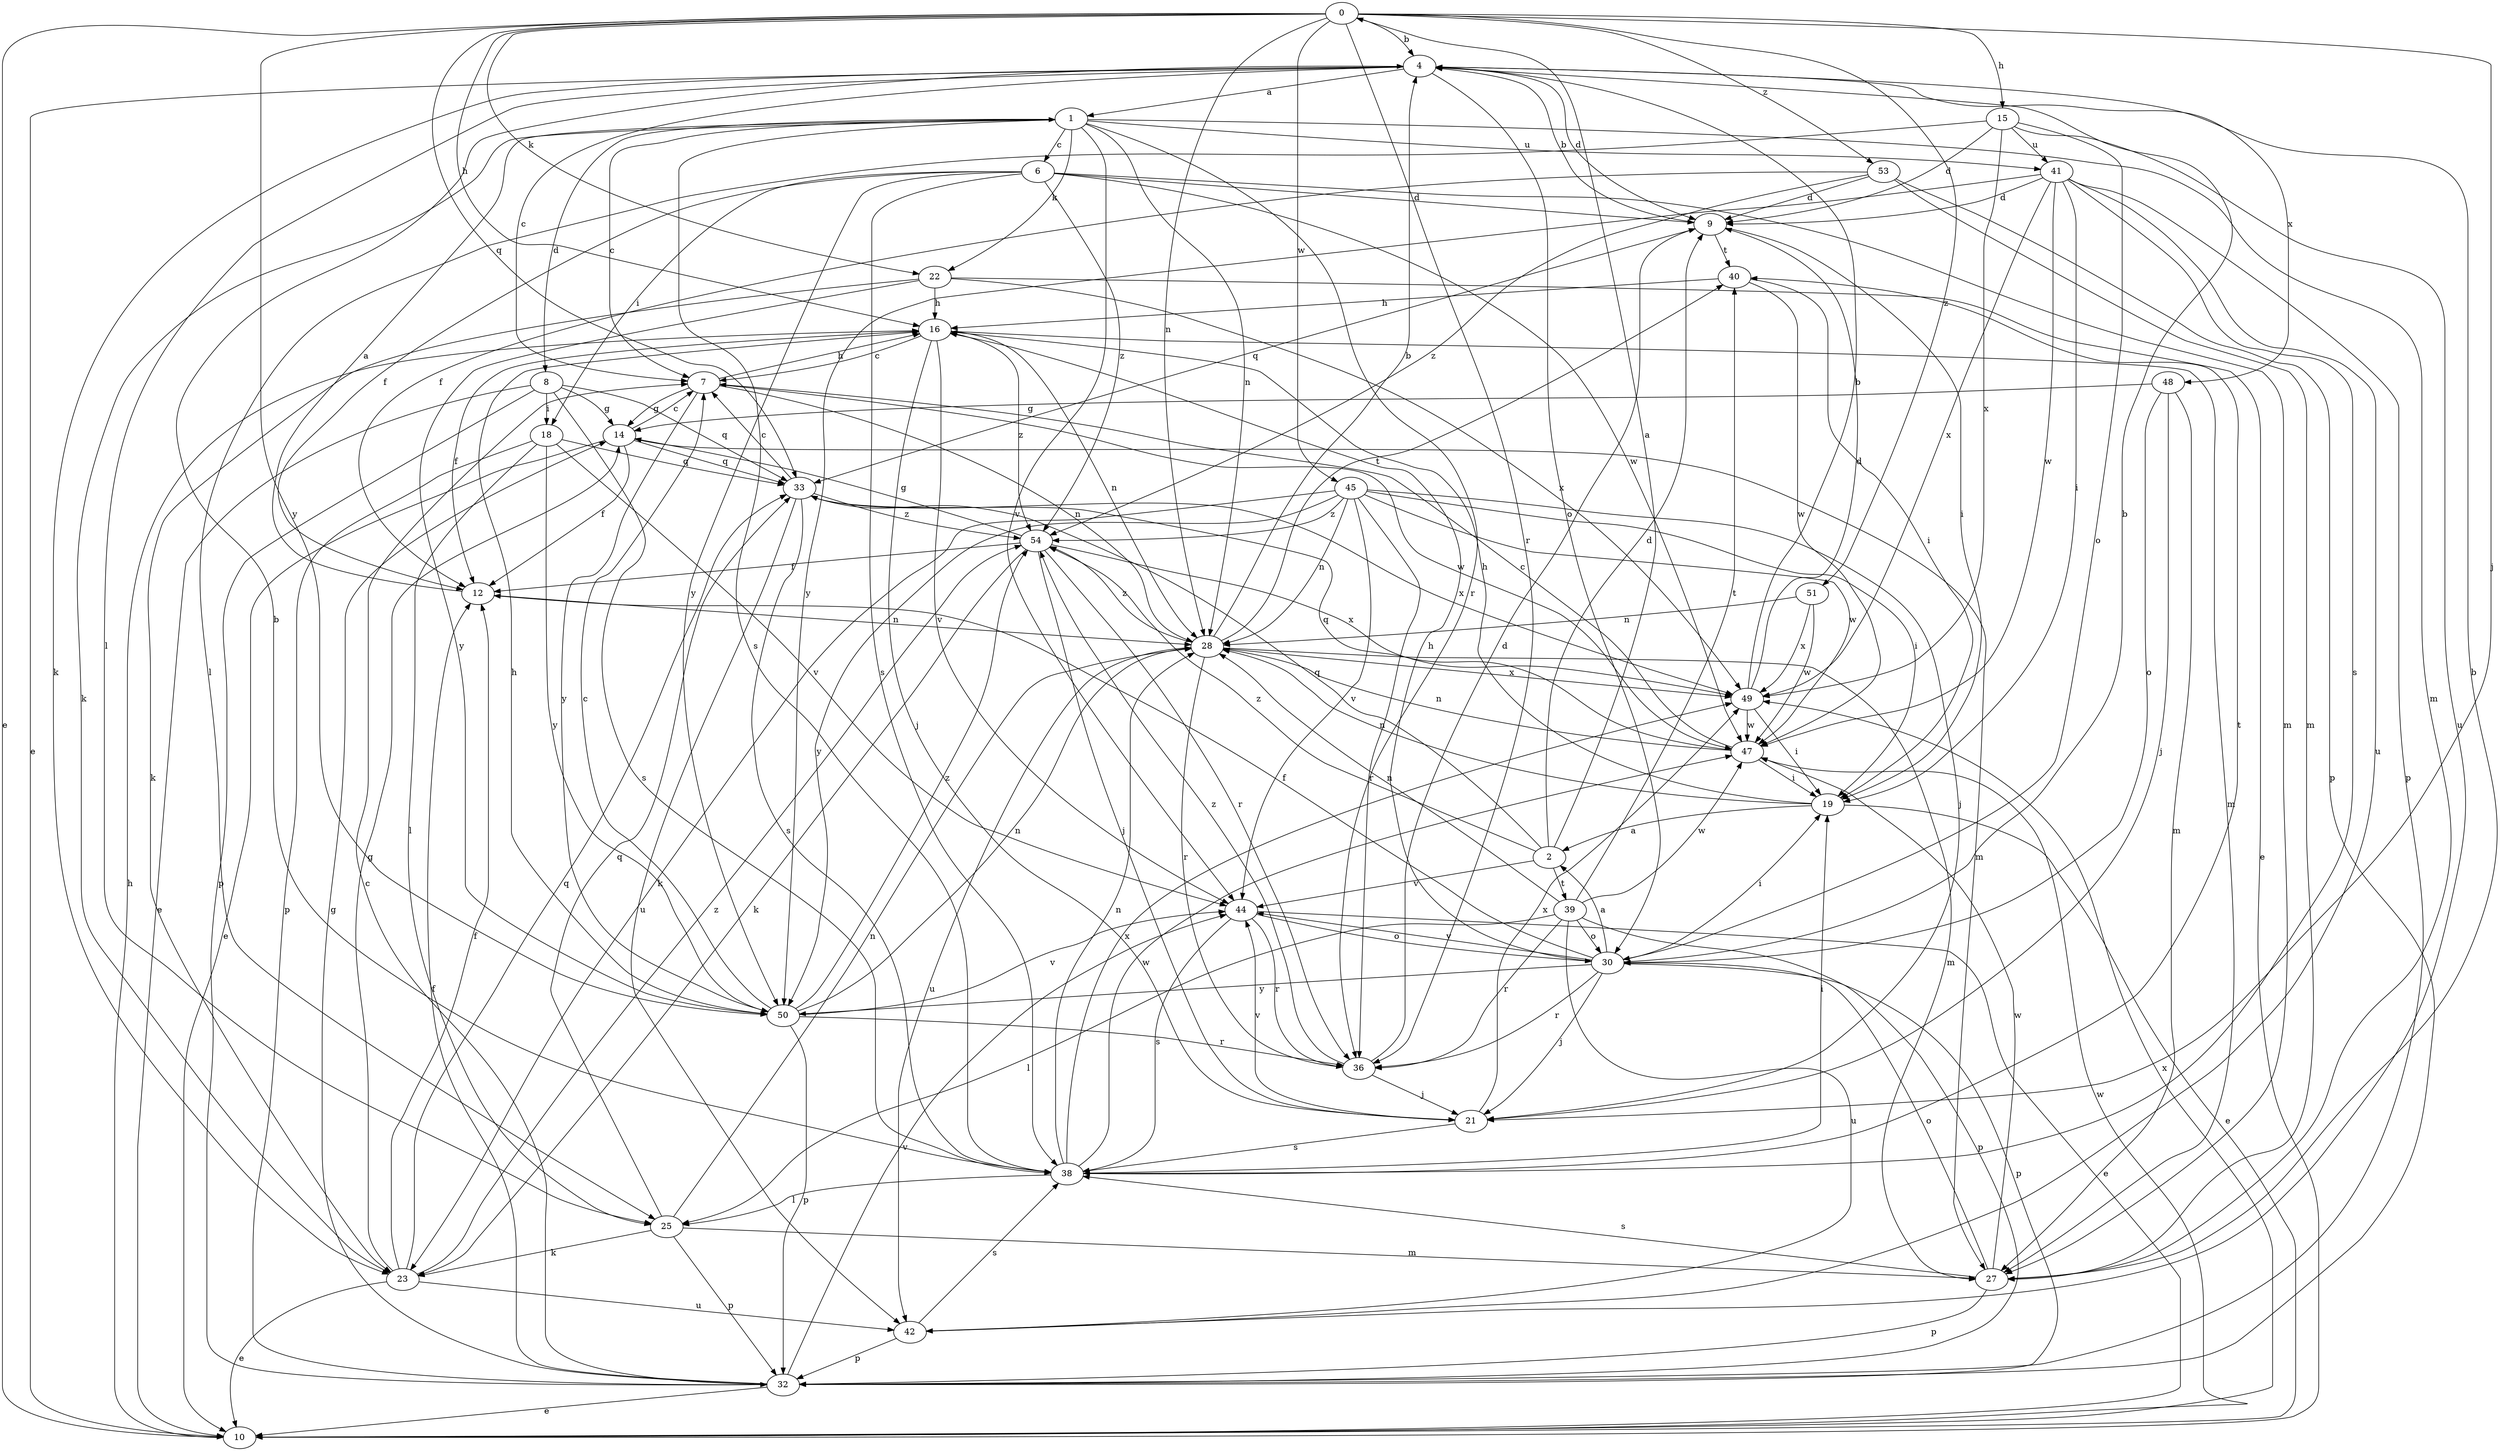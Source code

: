 strict digraph  {
0;
1;
2;
4;
6;
7;
8;
9;
10;
12;
14;
15;
16;
18;
19;
21;
22;
23;
25;
27;
28;
30;
32;
33;
36;
38;
39;
40;
41;
42;
44;
45;
47;
48;
49;
50;
51;
53;
54;
0 -> 4  [label=b];
0 -> 10  [label=e];
0 -> 15  [label=h];
0 -> 16  [label=h];
0 -> 21  [label=j];
0 -> 22  [label=k];
0 -> 28  [label=n];
0 -> 33  [label=q];
0 -> 36  [label=r];
0 -> 45  [label=w];
0 -> 50  [label=y];
0 -> 51  [label=z];
0 -> 53  [label=z];
1 -> 6  [label=c];
1 -> 7  [label=c];
1 -> 8  [label=d];
1 -> 22  [label=k];
1 -> 23  [label=k];
1 -> 27  [label=m];
1 -> 28  [label=n];
1 -> 36  [label=r];
1 -> 38  [label=s];
1 -> 41  [label=u];
1 -> 44  [label=v];
2 -> 0  [label=a];
2 -> 9  [label=d];
2 -> 33  [label=q];
2 -> 39  [label=t];
2 -> 44  [label=v];
2 -> 54  [label=z];
4 -> 1  [label=a];
4 -> 7  [label=c];
4 -> 9  [label=d];
4 -> 10  [label=e];
4 -> 23  [label=k];
4 -> 25  [label=l];
4 -> 30  [label=o];
4 -> 48  [label=x];
6 -> 9  [label=d];
6 -> 12  [label=f];
6 -> 18  [label=i];
6 -> 27  [label=m];
6 -> 38  [label=s];
6 -> 47  [label=w];
6 -> 50  [label=y];
6 -> 54  [label=z];
7 -> 14  [label=g];
7 -> 16  [label=h];
7 -> 28  [label=n];
7 -> 47  [label=w];
7 -> 50  [label=y];
8 -> 10  [label=e];
8 -> 14  [label=g];
8 -> 18  [label=i];
8 -> 32  [label=p];
8 -> 33  [label=q];
8 -> 38  [label=s];
9 -> 4  [label=b];
9 -> 19  [label=i];
9 -> 33  [label=q];
9 -> 40  [label=t];
10 -> 16  [label=h];
10 -> 47  [label=w];
10 -> 49  [label=x];
12 -> 1  [label=a];
12 -> 28  [label=n];
14 -> 7  [label=c];
14 -> 10  [label=e];
14 -> 12  [label=f];
14 -> 27  [label=m];
14 -> 33  [label=q];
15 -> 9  [label=d];
15 -> 25  [label=l];
15 -> 30  [label=o];
15 -> 41  [label=u];
15 -> 42  [label=u];
15 -> 49  [label=x];
16 -> 7  [label=c];
16 -> 12  [label=f];
16 -> 21  [label=j];
16 -> 27  [label=m];
16 -> 28  [label=n];
16 -> 44  [label=v];
16 -> 54  [label=z];
18 -> 25  [label=l];
18 -> 32  [label=p];
18 -> 33  [label=q];
18 -> 44  [label=v];
18 -> 50  [label=y];
19 -> 2  [label=a];
19 -> 10  [label=e];
19 -> 16  [label=h];
19 -> 28  [label=n];
21 -> 38  [label=s];
21 -> 44  [label=v];
21 -> 49  [label=x];
22 -> 10  [label=e];
22 -> 16  [label=h];
22 -> 23  [label=k];
22 -> 49  [label=x];
22 -> 50  [label=y];
23 -> 10  [label=e];
23 -> 12  [label=f];
23 -> 14  [label=g];
23 -> 33  [label=q];
23 -> 42  [label=u];
23 -> 54  [label=z];
25 -> 23  [label=k];
25 -> 27  [label=m];
25 -> 28  [label=n];
25 -> 32  [label=p];
25 -> 33  [label=q];
27 -> 4  [label=b];
27 -> 30  [label=o];
27 -> 32  [label=p];
27 -> 38  [label=s];
27 -> 47  [label=w];
28 -> 4  [label=b];
28 -> 27  [label=m];
28 -> 36  [label=r];
28 -> 40  [label=t];
28 -> 42  [label=u];
28 -> 49  [label=x];
28 -> 54  [label=z];
30 -> 2  [label=a];
30 -> 4  [label=b];
30 -> 12  [label=f];
30 -> 16  [label=h];
30 -> 19  [label=i];
30 -> 21  [label=j];
30 -> 32  [label=p];
30 -> 36  [label=r];
30 -> 44  [label=v];
30 -> 50  [label=y];
32 -> 7  [label=c];
32 -> 10  [label=e];
32 -> 12  [label=f];
32 -> 14  [label=g];
32 -> 44  [label=v];
33 -> 7  [label=c];
33 -> 38  [label=s];
33 -> 42  [label=u];
33 -> 49  [label=x];
33 -> 54  [label=z];
36 -> 9  [label=d];
36 -> 21  [label=j];
36 -> 54  [label=z];
38 -> 4  [label=b];
38 -> 19  [label=i];
38 -> 25  [label=l];
38 -> 28  [label=n];
38 -> 40  [label=t];
38 -> 47  [label=w];
38 -> 49  [label=x];
39 -> 25  [label=l];
39 -> 28  [label=n];
39 -> 30  [label=o];
39 -> 32  [label=p];
39 -> 36  [label=r];
39 -> 40  [label=t];
39 -> 42  [label=u];
39 -> 47  [label=w];
40 -> 16  [label=h];
40 -> 19  [label=i];
40 -> 47  [label=w];
41 -> 9  [label=d];
41 -> 19  [label=i];
41 -> 32  [label=p];
41 -> 38  [label=s];
41 -> 42  [label=u];
41 -> 47  [label=w];
41 -> 49  [label=x];
41 -> 50  [label=y];
42 -> 32  [label=p];
42 -> 38  [label=s];
44 -> 10  [label=e];
44 -> 30  [label=o];
44 -> 36  [label=r];
44 -> 38  [label=s];
45 -> 19  [label=i];
45 -> 21  [label=j];
45 -> 23  [label=k];
45 -> 28  [label=n];
45 -> 36  [label=r];
45 -> 44  [label=v];
45 -> 47  [label=w];
45 -> 50  [label=y];
45 -> 54  [label=z];
47 -> 7  [label=c];
47 -> 19  [label=i];
47 -> 28  [label=n];
47 -> 33  [label=q];
48 -> 14  [label=g];
48 -> 21  [label=j];
48 -> 27  [label=m];
48 -> 30  [label=o];
49 -> 4  [label=b];
49 -> 9  [label=d];
49 -> 19  [label=i];
49 -> 47  [label=w];
50 -> 7  [label=c];
50 -> 16  [label=h];
50 -> 28  [label=n];
50 -> 32  [label=p];
50 -> 36  [label=r];
50 -> 44  [label=v];
50 -> 54  [label=z];
51 -> 28  [label=n];
51 -> 47  [label=w];
51 -> 49  [label=x];
53 -> 9  [label=d];
53 -> 12  [label=f];
53 -> 27  [label=m];
53 -> 32  [label=p];
53 -> 54  [label=z];
54 -> 12  [label=f];
54 -> 14  [label=g];
54 -> 21  [label=j];
54 -> 23  [label=k];
54 -> 36  [label=r];
54 -> 49  [label=x];
}
